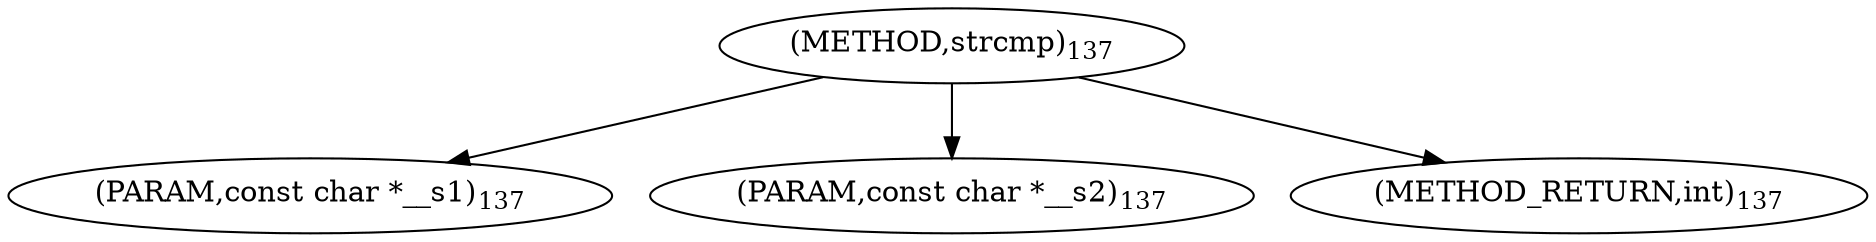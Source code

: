 digraph "strcmp" {  
"98800" [label = <(METHOD,strcmp)<SUB>137</SUB>> ]
"98801" [label = <(PARAM,const char *__s1)<SUB>137</SUB>> ]
"98802" [label = <(PARAM,const char *__s2)<SUB>137</SUB>> ]
"98803" [label = <(METHOD_RETURN,int)<SUB>137</SUB>> ]
  "98800" -> "98801" 
  "98800" -> "98802" 
  "98800" -> "98803" 
}
